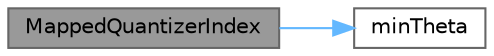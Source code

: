 digraph "MappedQuantizerIndex"
{
 // LATEX_PDF_SIZE
  bgcolor="transparent";
  edge [fontname=Helvetica,fontsize=10,labelfontname=Helvetica,labelfontsize=10];
  node [fontname=Helvetica,fontsize=10,shape=box,height=0.2,width=0.4];
  rankdir="LR";
  Node1 [id="Node000001",label="MappedQuantizerIndex",height=0.2,width=0.4,color="gray40", fillcolor="grey60", style="filled", fontcolor="black",tooltip=" "];
  Node1 -> Node2 [id="edge4_Node000001_Node000002",color="steelblue1",style="solid",tooltip=" "];
  Node2 [id="Node000002",label="minTheta",height=0.2,width=0.4,color="grey40", fillcolor="white", style="filled",URL="$d6/d7f/a00287.html#ae831d86258458d0a68d3d2143db43d19",tooltip=" "];
}
